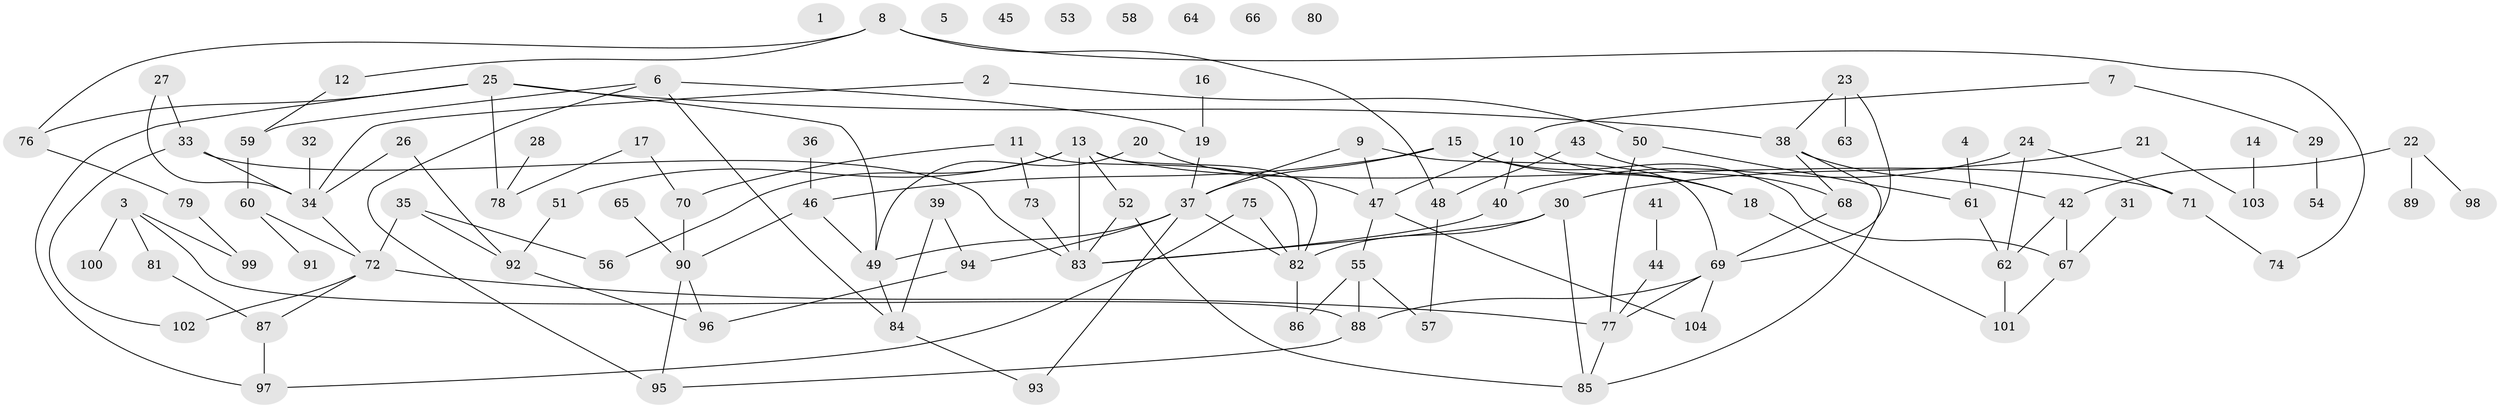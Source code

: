// Generated by graph-tools (version 1.1) at 2025/25/03/09/25 03:25:16]
// undirected, 104 vertices, 141 edges
graph export_dot {
graph [start="1"]
  node [color=gray90,style=filled];
  1;
  2;
  3;
  4;
  5;
  6;
  7;
  8;
  9;
  10;
  11;
  12;
  13;
  14;
  15;
  16;
  17;
  18;
  19;
  20;
  21;
  22;
  23;
  24;
  25;
  26;
  27;
  28;
  29;
  30;
  31;
  32;
  33;
  34;
  35;
  36;
  37;
  38;
  39;
  40;
  41;
  42;
  43;
  44;
  45;
  46;
  47;
  48;
  49;
  50;
  51;
  52;
  53;
  54;
  55;
  56;
  57;
  58;
  59;
  60;
  61;
  62;
  63;
  64;
  65;
  66;
  67;
  68;
  69;
  70;
  71;
  72;
  73;
  74;
  75;
  76;
  77;
  78;
  79;
  80;
  81;
  82;
  83;
  84;
  85;
  86;
  87;
  88;
  89;
  90;
  91;
  92;
  93;
  94;
  95;
  96;
  97;
  98;
  99;
  100;
  101;
  102;
  103;
  104;
  2 -- 34;
  2 -- 50;
  3 -- 81;
  3 -- 88;
  3 -- 99;
  3 -- 100;
  4 -- 61;
  6 -- 19;
  6 -- 59;
  6 -- 84;
  6 -- 95;
  7 -- 10;
  7 -- 29;
  8 -- 12;
  8 -- 48;
  8 -- 74;
  8 -- 76;
  9 -- 37;
  9 -- 47;
  9 -- 69;
  10 -- 18;
  10 -- 40;
  10 -- 47;
  11 -- 70;
  11 -- 73;
  11 -- 82;
  12 -- 59;
  13 -- 51;
  13 -- 52;
  13 -- 56;
  13 -- 71;
  13 -- 82;
  13 -- 83;
  14 -- 103;
  15 -- 18;
  15 -- 37;
  15 -- 46;
  15 -- 67;
  16 -- 19;
  17 -- 70;
  17 -- 78;
  18 -- 101;
  19 -- 37;
  20 -- 47;
  20 -- 49;
  21 -- 30;
  21 -- 103;
  22 -- 42;
  22 -- 89;
  22 -- 98;
  23 -- 38;
  23 -- 63;
  23 -- 69;
  24 -- 40;
  24 -- 62;
  24 -- 71;
  25 -- 38;
  25 -- 49;
  25 -- 76;
  25 -- 78;
  25 -- 97;
  26 -- 34;
  26 -- 92;
  27 -- 33;
  27 -- 34;
  28 -- 78;
  29 -- 54;
  30 -- 82;
  30 -- 83;
  30 -- 85;
  31 -- 67;
  32 -- 34;
  33 -- 34;
  33 -- 83;
  33 -- 102;
  34 -- 72;
  35 -- 56;
  35 -- 72;
  35 -- 92;
  36 -- 46;
  37 -- 49;
  37 -- 82;
  37 -- 93;
  37 -- 94;
  38 -- 42;
  38 -- 68;
  38 -- 85;
  39 -- 84;
  39 -- 94;
  40 -- 83;
  41 -- 44;
  42 -- 62;
  42 -- 67;
  43 -- 48;
  43 -- 68;
  44 -- 77;
  46 -- 49;
  46 -- 90;
  47 -- 55;
  47 -- 104;
  48 -- 57;
  49 -- 84;
  50 -- 61;
  50 -- 77;
  51 -- 92;
  52 -- 83;
  52 -- 85;
  55 -- 57;
  55 -- 86;
  55 -- 88;
  59 -- 60;
  60 -- 72;
  60 -- 91;
  61 -- 62;
  62 -- 101;
  65 -- 90;
  67 -- 101;
  68 -- 69;
  69 -- 77;
  69 -- 88;
  69 -- 104;
  70 -- 90;
  71 -- 74;
  72 -- 77;
  72 -- 87;
  72 -- 102;
  73 -- 83;
  75 -- 82;
  75 -- 97;
  76 -- 79;
  77 -- 85;
  79 -- 99;
  81 -- 87;
  82 -- 86;
  84 -- 93;
  87 -- 97;
  88 -- 95;
  90 -- 95;
  90 -- 96;
  92 -- 96;
  94 -- 96;
}
